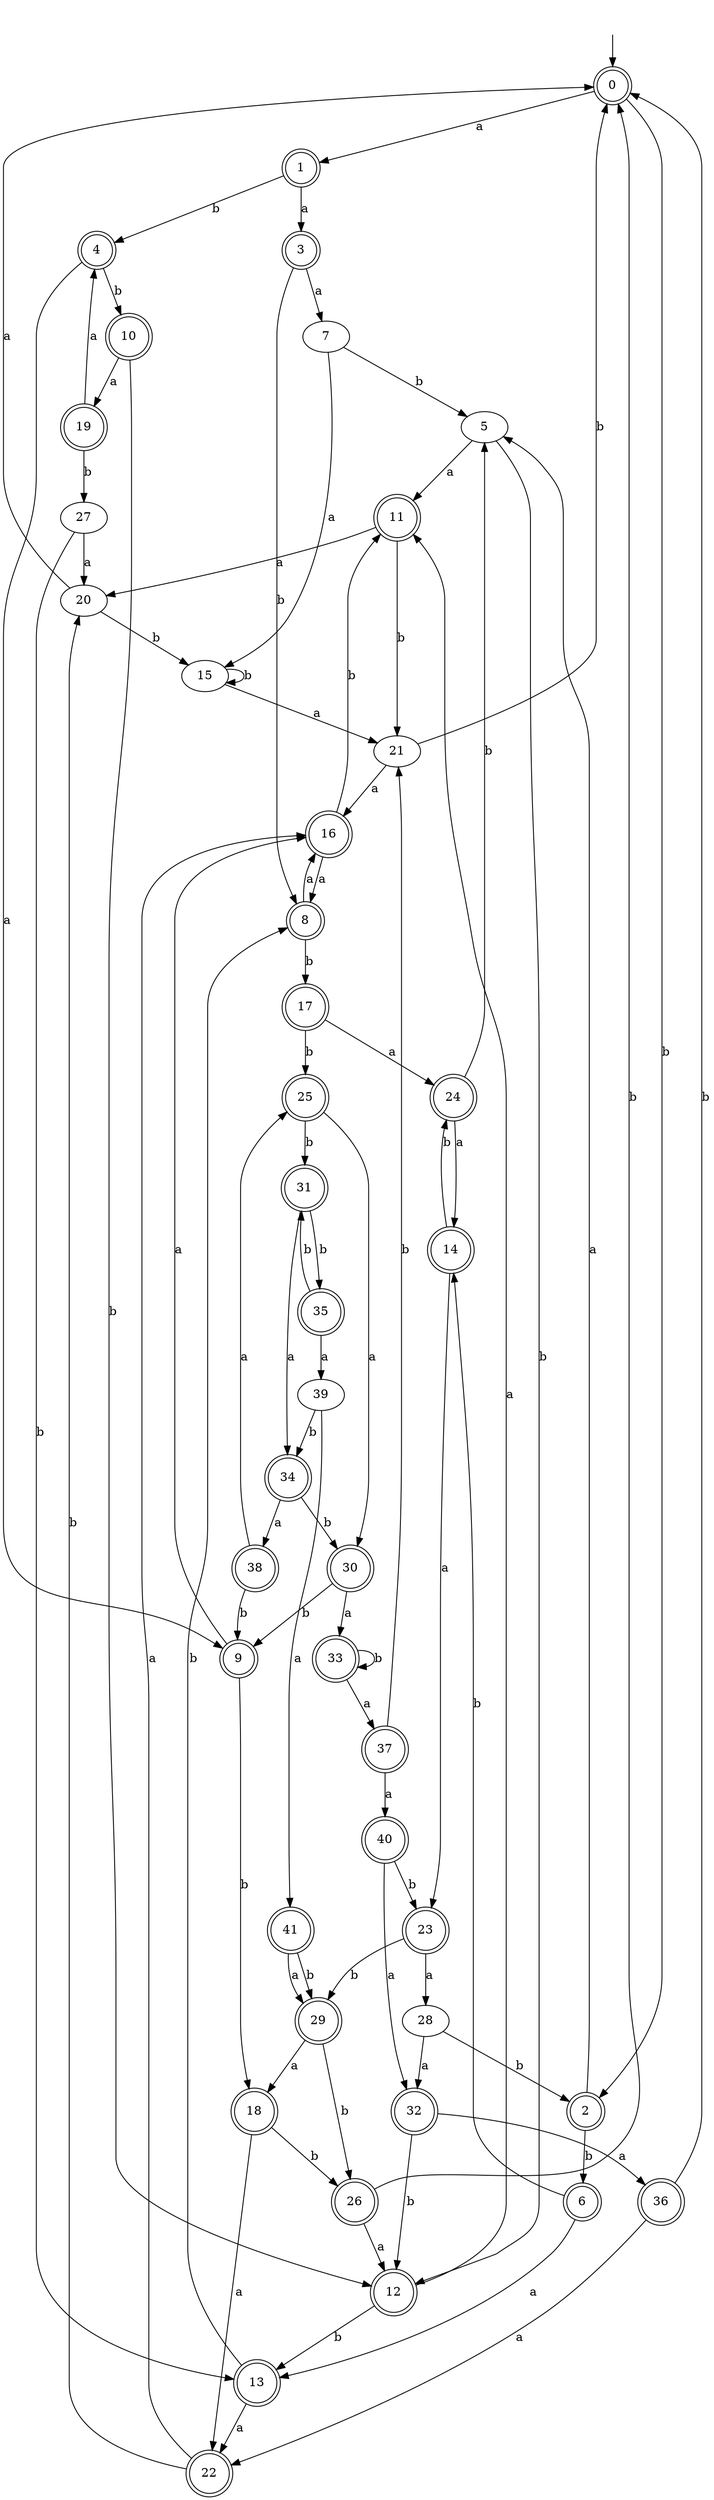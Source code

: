 digraph RandomDFA {
  __start0 [label="", shape=none];
  __start0 -> 0 [label=""];
  0 [shape=circle] [shape=doublecircle]
  0 -> 1 [label="a"]
  0 -> 2 [label="b"]
  1 [shape=doublecircle]
  1 -> 3 [label="a"]
  1 -> 4 [label="b"]
  2 [shape=doublecircle]
  2 -> 5 [label="a"]
  2 -> 6 [label="b"]
  3 [shape=doublecircle]
  3 -> 7 [label="a"]
  3 -> 8 [label="b"]
  4 [shape=doublecircle]
  4 -> 9 [label="a"]
  4 -> 10 [label="b"]
  5
  5 -> 11 [label="a"]
  5 -> 12 [label="b"]
  6 [shape=doublecircle]
  6 -> 13 [label="a"]
  6 -> 14 [label="b"]
  7
  7 -> 15 [label="a"]
  7 -> 5 [label="b"]
  8 [shape=doublecircle]
  8 -> 16 [label="a"]
  8 -> 17 [label="b"]
  9 [shape=doublecircle]
  9 -> 16 [label="a"]
  9 -> 18 [label="b"]
  10 [shape=doublecircle]
  10 -> 19 [label="a"]
  10 -> 12 [label="b"]
  11 [shape=doublecircle]
  11 -> 20 [label="a"]
  11 -> 21 [label="b"]
  12 [shape=doublecircle]
  12 -> 11 [label="a"]
  12 -> 13 [label="b"]
  13 [shape=doublecircle]
  13 -> 22 [label="a"]
  13 -> 8 [label="b"]
  14 [shape=doublecircle]
  14 -> 23 [label="a"]
  14 -> 24 [label="b"]
  15
  15 -> 21 [label="a"]
  15 -> 15 [label="b"]
  16 [shape=doublecircle]
  16 -> 8 [label="a"]
  16 -> 11 [label="b"]
  17 [shape=doublecircle]
  17 -> 24 [label="a"]
  17 -> 25 [label="b"]
  18 [shape=doublecircle]
  18 -> 22 [label="a"]
  18 -> 26 [label="b"]
  19 [shape=doublecircle]
  19 -> 4 [label="a"]
  19 -> 27 [label="b"]
  20
  20 -> 0 [label="a"]
  20 -> 15 [label="b"]
  21
  21 -> 16 [label="a"]
  21 -> 0 [label="b"]
  22 [shape=doublecircle]
  22 -> 16 [label="a"]
  22 -> 20 [label="b"]
  23 [shape=doublecircle]
  23 -> 28 [label="a"]
  23 -> 29 [label="b"]
  24 [shape=doublecircle]
  24 -> 14 [label="a"]
  24 -> 5 [label="b"]
  25 [shape=doublecircle]
  25 -> 30 [label="a"]
  25 -> 31 [label="b"]
  26 [shape=doublecircle]
  26 -> 12 [label="a"]
  26 -> 0 [label="b"]
  27
  27 -> 20 [label="a"]
  27 -> 13 [label="b"]
  28
  28 -> 32 [label="a"]
  28 -> 2 [label="b"]
  29 [shape=doublecircle]
  29 -> 18 [label="a"]
  29 -> 26 [label="b"]
  30 [shape=doublecircle]
  30 -> 33 [label="a"]
  30 -> 9 [label="b"]
  31 [shape=doublecircle]
  31 -> 34 [label="a"]
  31 -> 35 [label="b"]
  32 [shape=doublecircle]
  32 -> 36 [label="a"]
  32 -> 12 [label="b"]
  33 [shape=doublecircle]
  33 -> 37 [label="a"]
  33 -> 33 [label="b"]
  34 [shape=doublecircle]
  34 -> 38 [label="a"]
  34 -> 30 [label="b"]
  35 [shape=doublecircle]
  35 -> 39 [label="a"]
  35 -> 31 [label="b"]
  36 [shape=doublecircle]
  36 -> 22 [label="a"]
  36 -> 0 [label="b"]
  37 [shape=doublecircle]
  37 -> 40 [label="a"]
  37 -> 21 [label="b"]
  38 [shape=doublecircle]
  38 -> 25 [label="a"]
  38 -> 9 [label="b"]
  39
  39 -> 41 [label="a"]
  39 -> 34 [label="b"]
  40 [shape=doublecircle]
  40 -> 32 [label="a"]
  40 -> 23 [label="b"]
  41 [shape=doublecircle]
  41 -> 29 [label="a"]
  41 -> 29 [label="b"]
}
